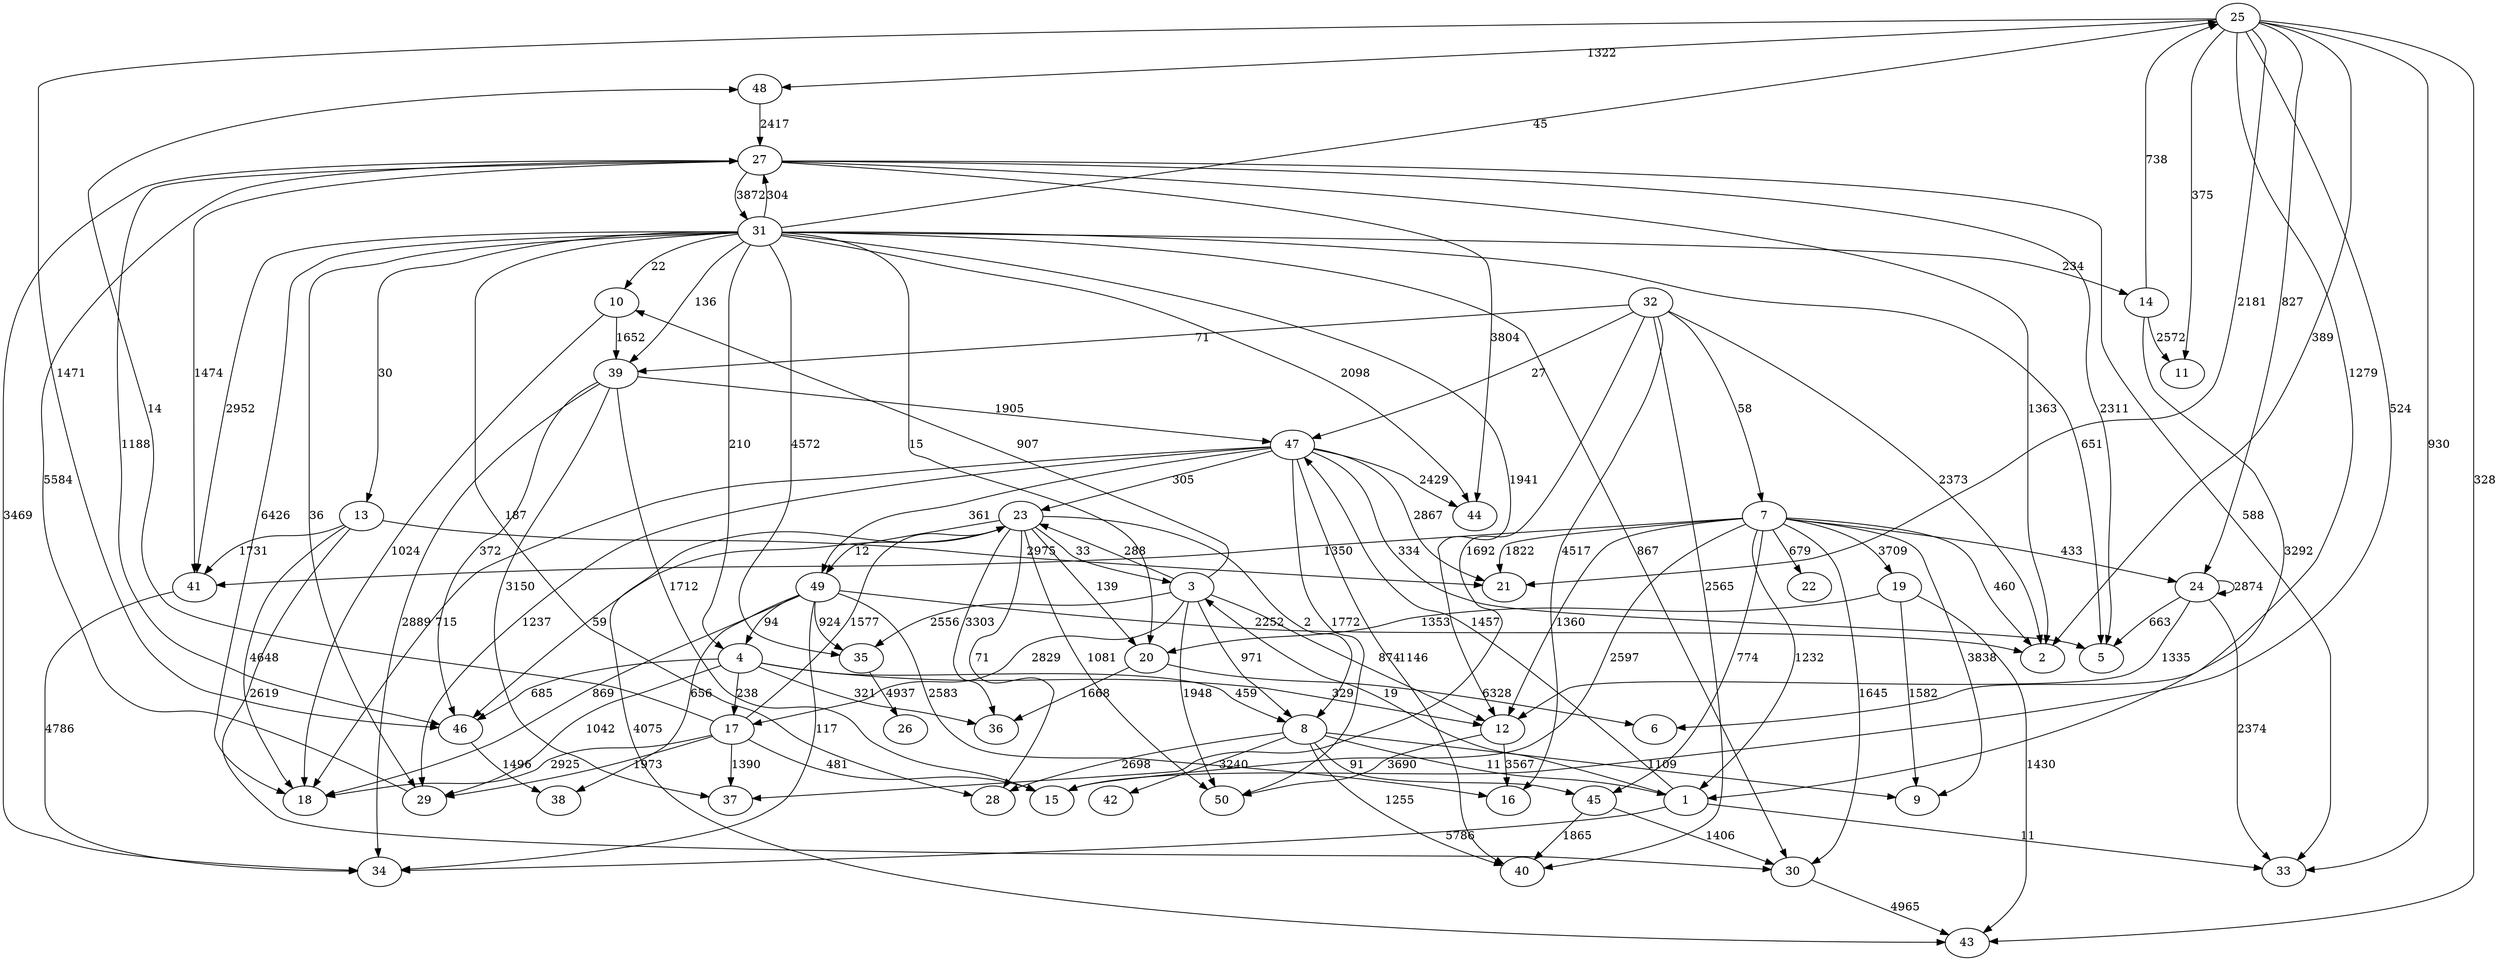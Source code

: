 strict digraph  {
	20 -> 6	 [label=6328];
	20 -> 36	 [label=1668];
	46 -> 38	 [label=1496];
	3 -> 50	 [label=1948];
	3 -> 35	 [label=2556];
	3 -> 10	 [label=907];
	3 -> 23	 [label=288];
	3 -> 17	 [label=2829];
	3 -> 8	 [label=971];
	3 -> 12	 [label=874];
	35 -> 26	 [label=4937];
	10 -> 39	 [label=1652];
	10 -> 18	 [label=1024];
	23 -> 20	 [label=139];
	23 -> 36	 [label=3303];
	23 -> 46	 [label=59];
	23 -> 3	 [label=33];
	23 -> 50	 [label=1081];
	23 -> 8	 [label=2];
	23 -> 28	 [label=71];
	23 -> 43	 [label=4075];
	23 -> 49	 [label=12];
	17 -> 23	 [label=1577];
	17 -> 29	 [label=1973];
	17 -> 15	 [label=481];
	17 -> 18	 [label=2925];
	17 -> 37	 [label=1390];
	17 -> 48	 [label=14];
	8 -> 28	 [label=2698];
	8 -> 9	 [label=1109];
	8 -> 42	 [label=3240];
	8 -> 45	 [label=91];
	8 -> 1	 [label=11];
	8 -> 40	 [label=1255];
	12 -> 50	 [label=3690];
	12 -> 16	 [label=3567];
	4 -> 36	 [label=321];
	4 -> 46	 [label=685];
	4 -> 17	 [label=238];
	4 -> 8	 [label=459];
	4 -> 12	 [label=329];
	4 -> 29	 [label=1042];
	29 -> 27	 [label=5584];
	27 -> 46	 [label=1188];
	27 -> 34	 [label=3469];
	27 -> 41	 [label=1474];
	27 -> 2	 [label=1363];
	27 -> 33	 [label=588];
	27 -> 5	 [label=2311];
	27 -> 44	 [label=3804];
	27 -> 31	 [label=3872];
	39 -> 46	 [label=372];
	39 -> 34	 [label=2889];
	39 -> 15	 [label=1712];
	39 -> 37	 [label=3150];
	39 -> 47	 [label=1905];
	45 -> 40	 [label=1865];
	45 -> 30	 [label=1406];
	1 -> 3	 [label=19];
	1 -> 34	 [label=5786];
	1 -> 47	 [label=1457];
	1 -> 33	 [label=11];
	47 -> 50	 [label=1772];
	47 -> 23	 [label=305];
	47 -> 29	 [label=1237];
	47 -> 18	 [label=715];
	47 -> 40	 [label=1146];
	47 -> 21	 [label=2867];
	47 -> 5	 [label=334];
	47 -> 44	 [label=2429];
	47 -> 49	 [label=361];
	14 -> 11	 [label=2572];
	14 -> 1	 [label=3292];
	14 -> 25	 [label=738];
	25 -> 6	 [label=1279];
	25 -> 46	 [label=1471];
	25 -> 11	 [label=375];
	25 -> 15	 [label=524];
	25 -> 21	 [label=2181];
	25 -> 24	 [label=827];
	25 -> 2	 [label=389];
	25 -> 33	 [label=930];
	25 -> 48	 [label=1322];
	25 -> 43	 [label=328];
	7 -> 12	 [label=1360];
	7 -> 15	 [label=2597];
	7 -> 9	 [label=3838];
	7 -> 45	 [label=774];
	7 -> 1	 [label=1232];
	7 -> 21	 [label=1822];
	7 -> 30	 [label=1645];
	7 -> 24	 [label=433];
	7 -> 41	 [label=1350];
	7 -> 2	 [label=460];
	7 -> 19	 [label=3709];
	7 -> 22	 [label=679];
	30 -> 43	 [label=4965];
	24 -> 12	 [label=1335];
	24 -> 24	 [label=2874];
	24 -> 33	 [label=2374];
	24 -> 5	 [label=663];
	41 -> 34	 [label=4786];
	19 -> 20	 [label=1353];
	19 -> 9	 [label=1582];
	19 -> 43	 [label=1430];
	48 -> 27	 [label=2417];
	49 -> 38	 [label=656];
	49 -> 35	 [label=924];
	49 -> 34	 [label=117];
	49 -> 4	 [label=94];
	49 -> 18	 [label=869];
	49 -> 2	 [label=2252];
	49 -> 16	 [label=2583];
	31 -> 20	 [label=15];
	31 -> 35	 [label=4572];
	31 -> 10	 [label=22];
	31 -> 12	 [label=1941];
	31 -> 28	 [label=187];
	31 -> 4	 [label=210];
	31 -> 29	 [label=36];
	31 -> 27	 [label=304];
	31 -> 39	 [label=136];
	31 -> 18	 [label=6426];
	31 -> 14	 [label=234];
	31 -> 25	 [label=45];
	31 -> 30	 [label=867];
	31 -> 41	 [label=2952];
	31 -> 5	 [label=651];
	31 -> 44	 [label=2098];
	31 -> 13	 [label=30];
	32 -> 39	 [label=71];
	32 -> 40	 [label=2565];
	32 -> 37	 [label=1692];
	32 -> 47	 [label=27];
	32 -> 7	 [label=58];
	32 -> 2	 [label=2373];
	32 -> 16	 [label=4517];
	13 -> 18	 [label=4648];
	13 -> 21	 [label=2975];
	13 -> 30	 [label=2619];
	13 -> 41	 [label=1731];
}

